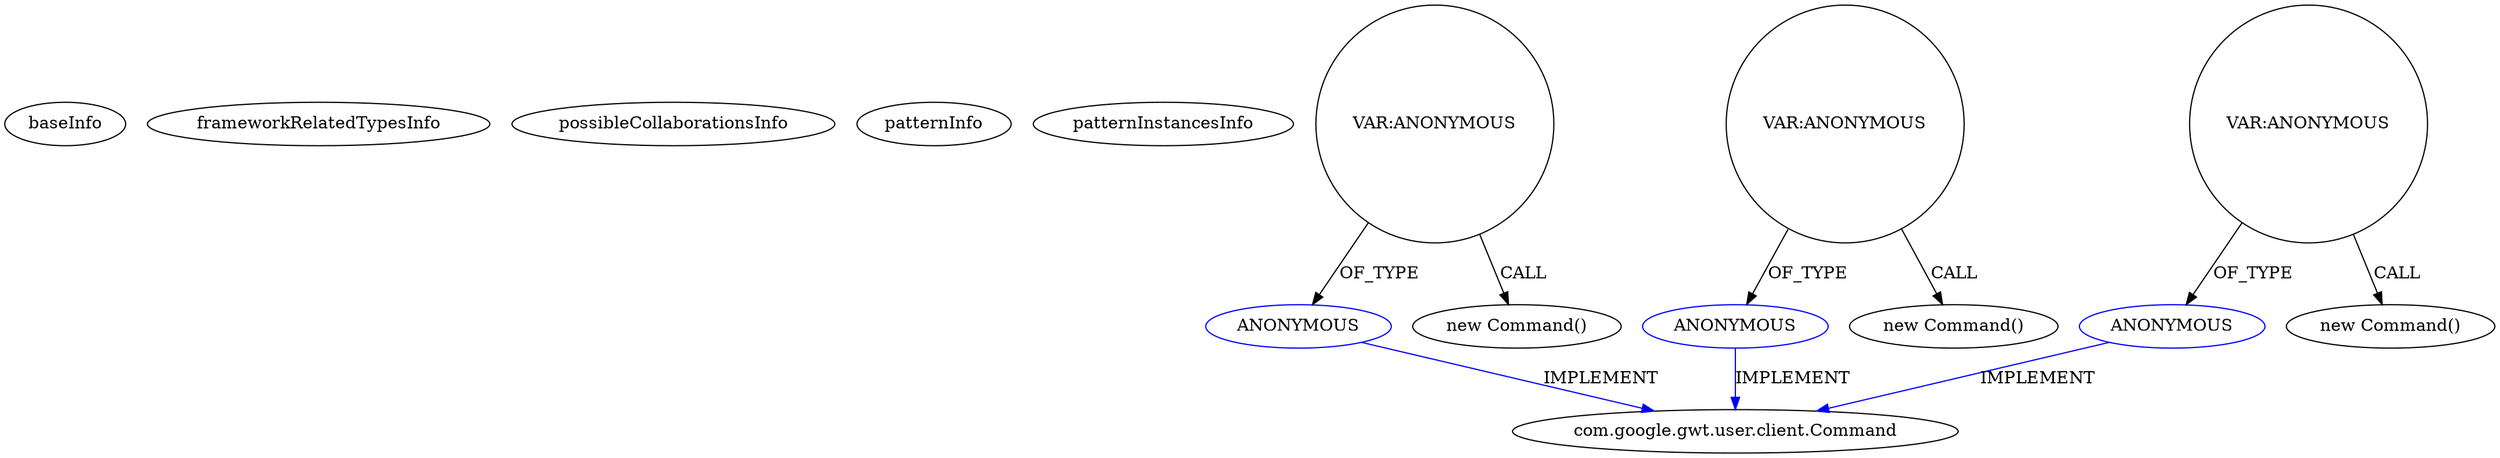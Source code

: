 digraph {
baseInfo[graphId=141,category="pattern",isAnonymous=false,possibleRelation=false]
frameworkRelatedTypesInfo[]
possibleCollaborationsInfo[]
patternInfo[frequency=2.0,patternRootClient=null]
patternInstancesInfo[0="hmiguellima-ugat~/hmiguellima-ugat/ugat-master/src/org/ucp/gwt/widgets/MVCTable.java~MVCTable~3009",1="MainMain-ChatCafeine~/MainMain-ChatCafeine/ChatCafeine-master/ChatCafeine/src/sources/client/vue/Core.java~Core~190"]
114[label="com.google.gwt.user.client.Command",vertexType="FRAMEWORK_INTERFACE_TYPE",isFrameworkType=false]
176[label="ANONYMOUS",vertexType="REFERENCE_ANONYMOUS_DECLARATION",isFrameworkType=false,color=blue]
323[label="ANONYMOUS",vertexType="REFERENCE_ANONYMOUS_DECLARATION",isFrameworkType=false,color=blue]
394[label="ANONYMOUS",vertexType="REFERENCE_ANONYMOUS_DECLARATION",isFrameworkType=false,color=blue]
175[label="VAR:ANONYMOUS",vertexType="VARIABLE_EXPRESION",isFrameworkType=false,shape=circle]
174[label="new Command()",vertexType="CONSTRUCTOR_CALL",isFrameworkType=false]
393[label="VAR:ANONYMOUS",vertexType="VARIABLE_EXPRESION",isFrameworkType=false,shape=circle]
392[label="new Command()",vertexType="CONSTRUCTOR_CALL",isFrameworkType=false]
322[label="VAR:ANONYMOUS",vertexType="VARIABLE_EXPRESION",isFrameworkType=false,shape=circle]
321[label="new Command()",vertexType="CONSTRUCTOR_CALL",isFrameworkType=false]
175->176[label="OF_TYPE"]
322->323[label="OF_TYPE"]
393->392[label="CALL"]
176->114[label="IMPLEMENT",color=blue]
175->174[label="CALL"]
393->394[label="OF_TYPE"]
322->321[label="CALL"]
323->114[label="IMPLEMENT",color=blue]
394->114[label="IMPLEMENT",color=blue]
}
